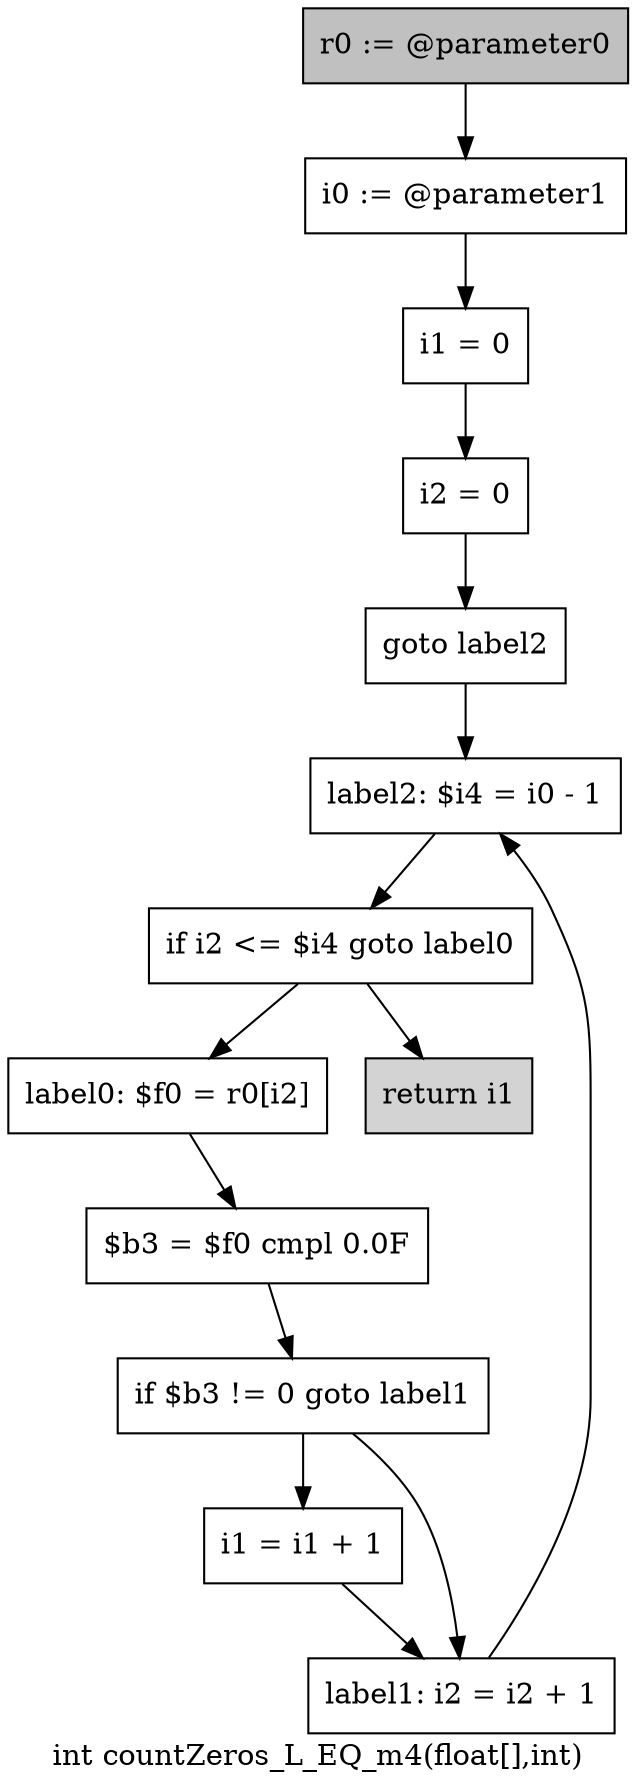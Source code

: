 digraph "int countZeros_L_EQ_m4(float[],int)" {
    label="int countZeros_L_EQ_m4(float[],int)";
    node [shape=box];
    "0" [style=filled,fillcolor=gray,label="r0 := @parameter0",];
    "1" [label="i0 := @parameter1",];
    "0"->"1";
    "2" [label="i1 = 0",];
    "1"->"2";
    "3" [label="i2 = 0",];
    "2"->"3";
    "4" [label="goto label2",];
    "3"->"4";
    "10" [label="label2: $i4 = i0 - 1",];
    "4"->"10";
    "5" [label="label0: $f0 = r0[i2]",];
    "6" [label="$b3 = $f0 cmpl 0.0F",];
    "5"->"6";
    "7" [label="if $b3 != 0 goto label1",];
    "6"->"7";
    "8" [label="i1 = i1 + 1",];
    "7"->"8";
    "9" [label="label1: i2 = i2 + 1",];
    "7"->"9";
    "8"->"9";
    "9"->"10";
    "11" [label="if i2 <= $i4 goto label0",];
    "10"->"11";
    "11"->"5";
    "12" [style=filled,fillcolor=lightgray,label="return i1",];
    "11"->"12";
}
